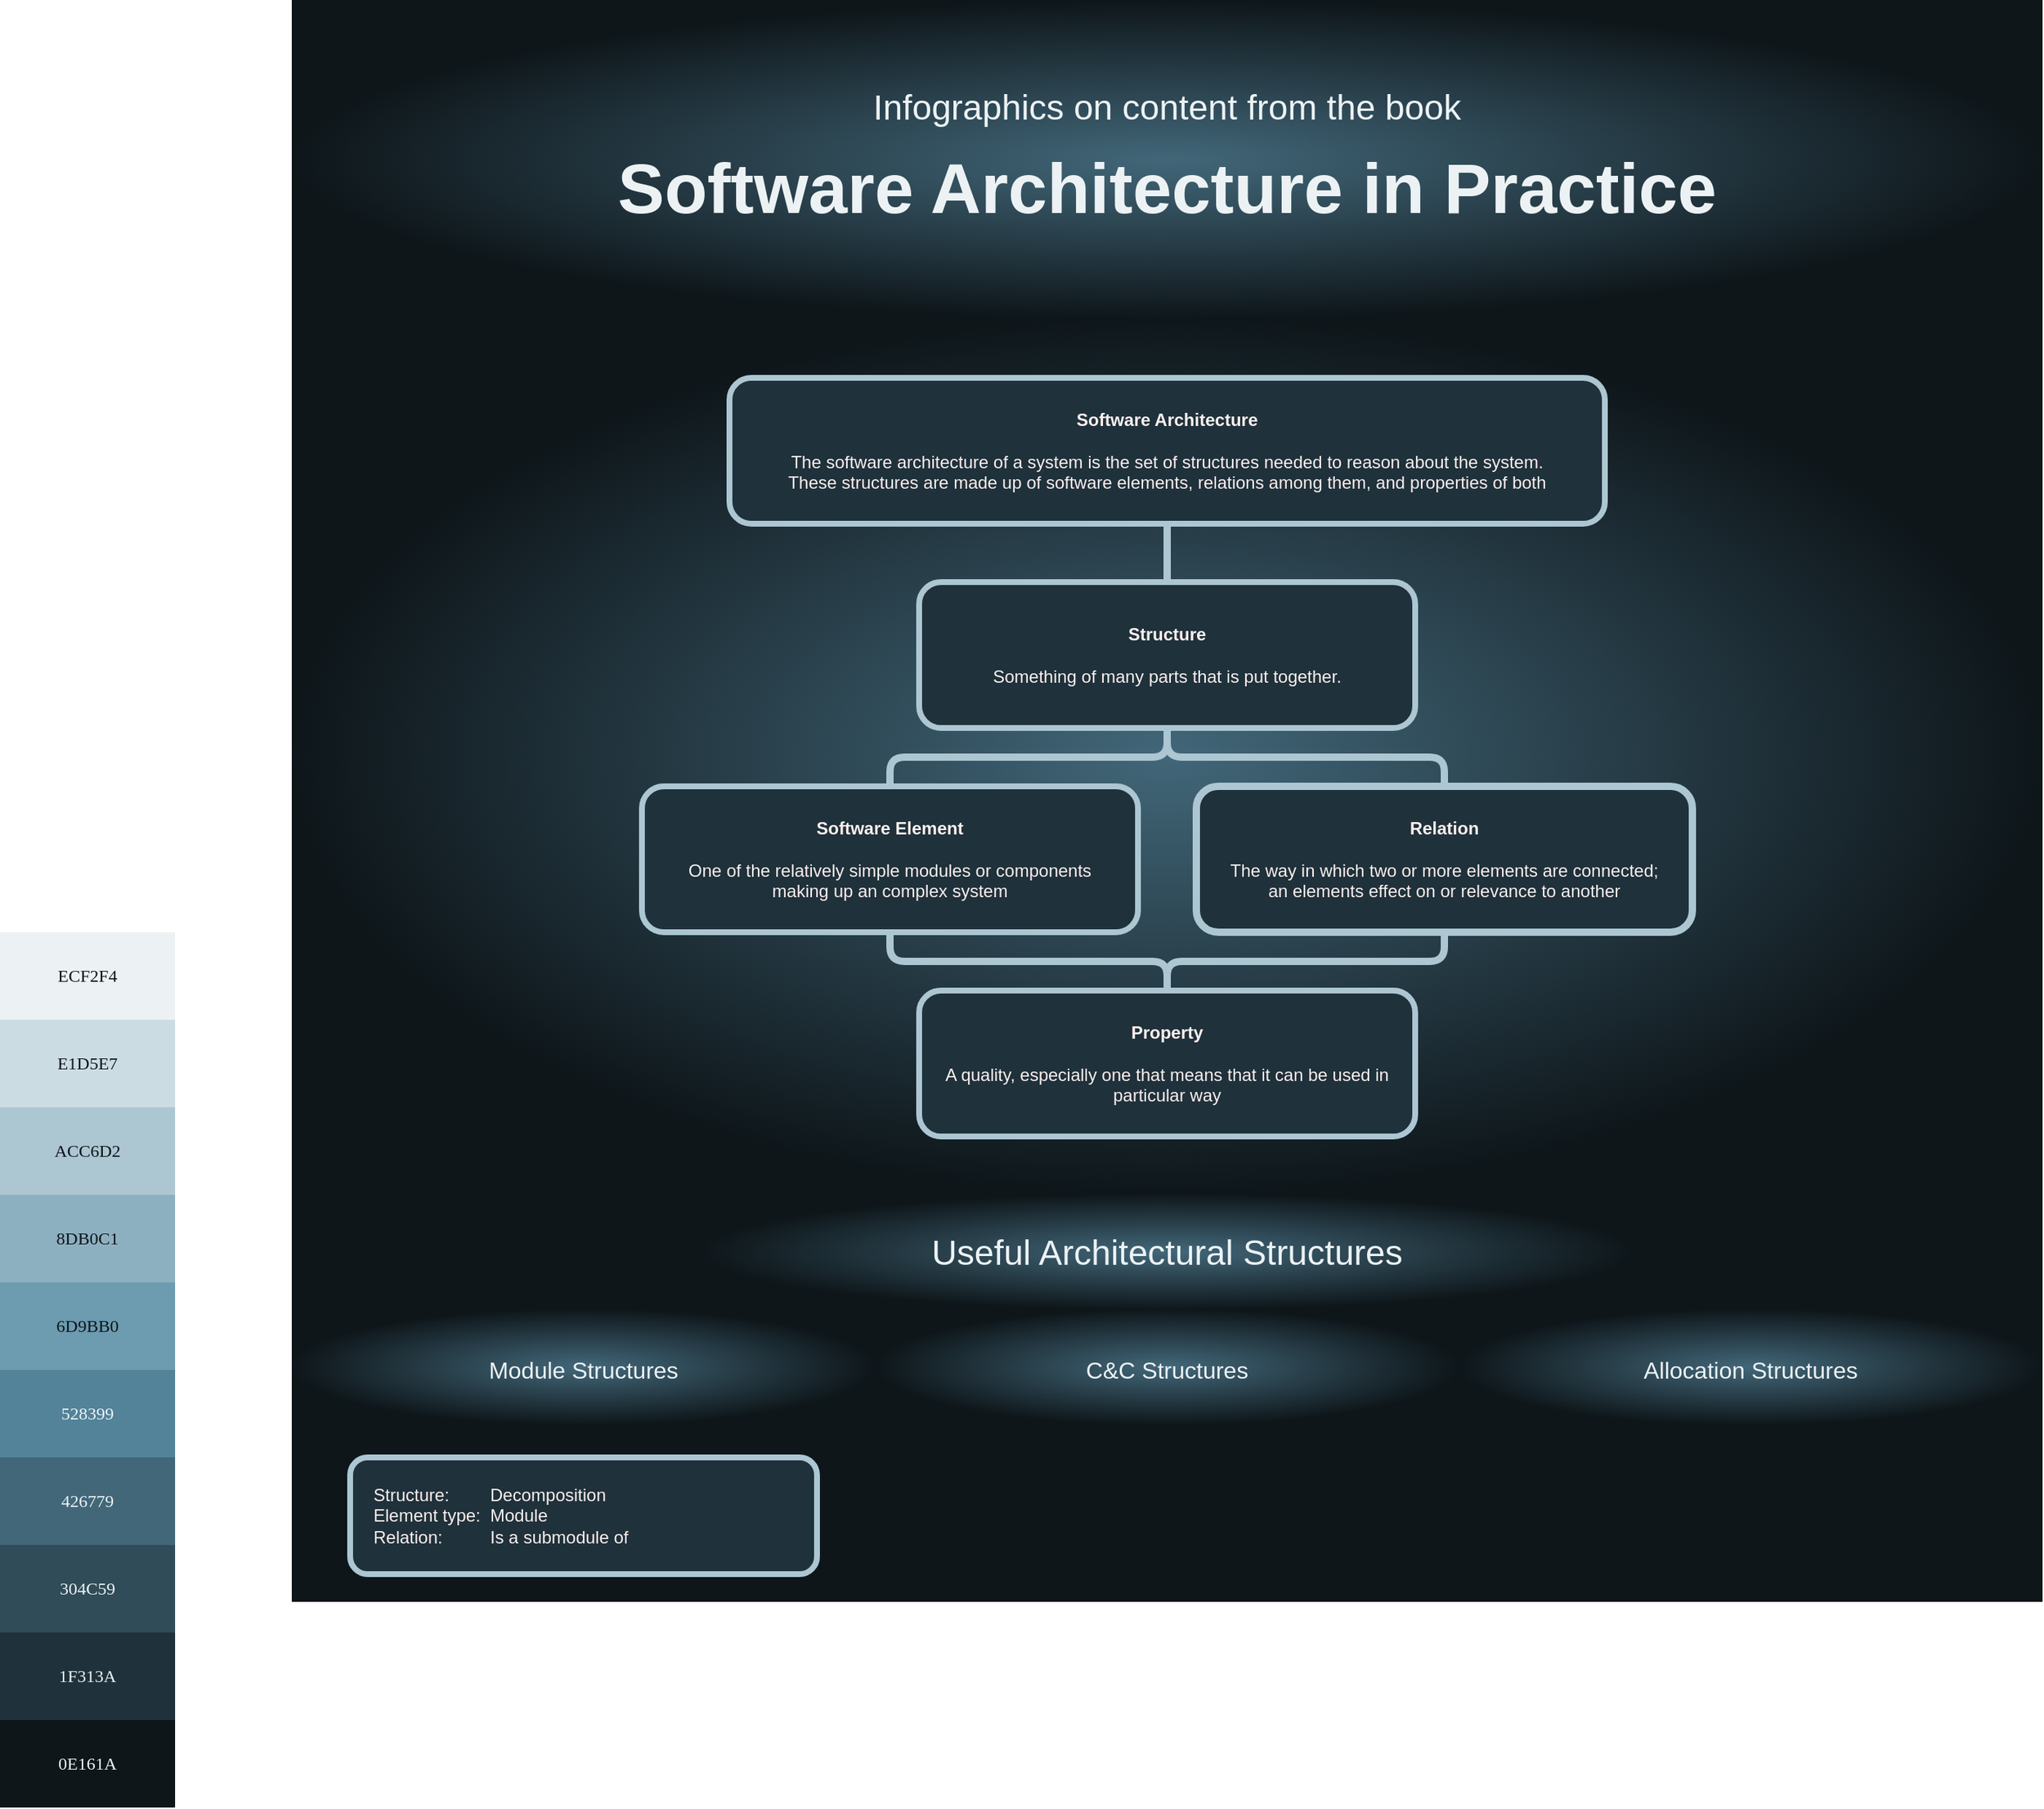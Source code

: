 <mxfile version="20.7.4" type="device" pages="2"><diagram id="Tl8EyKqn9AWBcHzm1Ebz" name="Page-1"><mxGraphModel dx="2698" dy="1508" grid="1" gridSize="10" guides="1" tooltips="1" connect="1" arrows="1" fold="1" page="1" pageScale="1" pageWidth="1200" pageHeight="1920" math="0" shadow="0"><root><mxCell id="0"/><mxCell id="1" parent="0"/><mxCell id="jepFo1zCUj7zO4tO4yCn-14" value="" style="rounded=0;whiteSpace=wrap;html=1;fontSize=24;fillColor=#426779;strokeColor=none;gradientColor=#0e161a;gradientDirection=radial;" parent="1" vertex="1"><mxGeometry y="1" width="1200" height="219" as="geometry"/></mxCell><mxCell id="jepFo1zCUj7zO4tO4yCn-3" value="" style="shape=waypoint;fillStyle=solid;size=6;pointerEvents=1;points=[];fillColor=none;resizable=0;rotatable=0;perimeter=centerPerimeter;snapToPoint=1;fontSize=24;strokeColor=none;rounded=0;" parent="1" vertex="1"><mxGeometry x="60" y="180" width="40" height="40" as="geometry"/></mxCell><mxCell id="WYTg98PxJos3cVmtzzFm-5" value="" style="rounded=0;whiteSpace=wrap;html=1;labelBackgroundColor=#1f313a;fontSize=16;fontColor=#FCEFEF;strokeColor=none;gradientColor=#0e161a;fillColor=#426779;gradientDirection=radial;" parent="1" vertex="1"><mxGeometry y="218" width="1200" height="602" as="geometry"/></mxCell><mxCell id="877aNzt0zall0ifN3jyw-1" value="" style="rounded=0;whiteSpace=wrap;html=1;fontSize=24;fillColor=#426779;strokeColor=none;gradientColor=#0e161a;gradientDirection=radial;" vertex="1" parent="1"><mxGeometry x="280" y="819" width="640" height="80" as="geometry"/></mxCell><mxCell id="877aNzt0zall0ifN3jyw-2" value="" style="group" vertex="1" connectable="0" parent="1"><mxGeometry x="-200" y="640" width="120" height="600" as="geometry"/></mxCell><mxCell id="thmm6vL4xe2Dxw1daNnv-1" value="ECF2F4" style="rounded=0;whiteSpace=wrap;html=1;gradientColor=none;strokeColor=none;fillColor=#ecf2f4;fontFamily=Consolas;fontColor=#0e161a;" parent="877aNzt0zall0ifN3jyw-2" vertex="1"><mxGeometry width="120" height="60" as="geometry"/></mxCell><mxCell id="thmm6vL4xe2Dxw1daNnv-2" value="E1D5E7" style="rounded=0;whiteSpace=wrap;html=1;gradientColor=none;strokeColor=none;fillColor=#CCDCE3;fontFamily=Consolas;fontColor=#0e161a;" parent="877aNzt0zall0ifN3jyw-2" vertex="1"><mxGeometry y="60" width="120" height="60" as="geometry"/></mxCell><mxCell id="thmm6vL4xe2Dxw1daNnv-3" value="ACC6D2" style="rounded=0;whiteSpace=wrap;html=1;gradientColor=none;strokeColor=none;fillColor=#acc6d2;fontFamily=Consolas;fontColor=#0e161a;" parent="877aNzt0zall0ifN3jyw-2" vertex="1"><mxGeometry y="120" width="120" height="60" as="geometry"/></mxCell><mxCell id="thmm6vL4xe2Dxw1daNnv-4" value="8DB0C1" style="rounded=0;whiteSpace=wrap;html=1;gradientColor=none;fillColor=#8db0c1;strokeColor=none;fontFamily=Consolas;fontColor=#0e161a;" parent="877aNzt0zall0ifN3jyw-2" vertex="1"><mxGeometry y="180" width="120" height="60" as="geometry"/></mxCell><mxCell id="thmm6vL4xe2Dxw1daNnv-5" value="6D9BB0" style="rounded=0;whiteSpace=wrap;html=1;gradientColor=none;fillColor=#6d9bb0;strokeColor=none;fontFamily=Consolas;fontColor=#0e161a;" parent="877aNzt0zall0ifN3jyw-2" vertex="1"><mxGeometry y="240" width="120" height="60" as="geometry"/></mxCell><mxCell id="thmm6vL4xe2Dxw1daNnv-6" value="528399" style="rounded=0;whiteSpace=wrap;html=1;gradientColor=none;fillColor=#528399;strokeColor=none;fontFamily=Consolas;fontColor=#ecf2f4;" parent="877aNzt0zall0ifN3jyw-2" vertex="1"><mxGeometry y="300" width="120" height="60" as="geometry"/></mxCell><mxCell id="thmm6vL4xe2Dxw1daNnv-7" value="426779" style="rounded=0;whiteSpace=wrap;html=1;gradientColor=none;fillColor=#426779;strokeColor=none;fontFamily=Consolas;fontColor=#ecf2f4;" parent="877aNzt0zall0ifN3jyw-2" vertex="1"><mxGeometry y="360" width="120" height="60" as="geometry"/></mxCell><mxCell id="thmm6vL4xe2Dxw1daNnv-8" value="304C59" style="rounded=0;whiteSpace=wrap;html=1;gradientColor=none;fillColor=#304c59;strokeColor=none;fontFamily=Consolas;fontColor=#ecf2f4;" parent="877aNzt0zall0ifN3jyw-2" vertex="1"><mxGeometry y="420" width="120" height="60" as="geometry"/></mxCell><mxCell id="thmm6vL4xe2Dxw1daNnv-9" value="1F313A" style="rounded=0;whiteSpace=wrap;html=1;gradientColor=none;strokeColor=none;fillColor=#1f313a;fontFamily=Consolas;fontColor=#ecf2f4;" parent="877aNzt0zall0ifN3jyw-2" vertex="1"><mxGeometry y="480" width="120" height="60" as="geometry"/></mxCell><mxCell id="thmm6vL4xe2Dxw1daNnv-10" value="0E161A" style="rounded=0;whiteSpace=wrap;html=1;gradientColor=none;fillColor=#0e161a;strokeColor=none;fontFamily=Consolas;fontColor=#ecf2f4;" parent="877aNzt0zall0ifN3jyw-2" vertex="1"><mxGeometry y="540" width="120" height="60" as="geometry"/></mxCell><mxCell id="aXpVCr31yxQZLpm4aSnv-3" value="" style="rounded=0;whiteSpace=wrap;html=1;fontSize=24;fillColor=#0e161a;strokeColor=none;gradientColor=none;gradientDirection=radial;" vertex="1" parent="1"><mxGeometry x="920" y="819" width="280" height="80" as="geometry"/></mxCell><mxCell id="aXpVCr31yxQZLpm4aSnv-4" value="" style="rounded=0;whiteSpace=wrap;html=1;fontSize=24;fillColor=#0e161a;strokeColor=none;gradientColor=none;gradientDirection=radial;" vertex="1" parent="1"><mxGeometry y="819" width="280" height="80" as="geometry"/></mxCell><mxCell id="aXpVCr31yxQZLpm4aSnv-6" value="&lt;font style=&quot;font-size: 16px;&quot;&gt;Module Structures&lt;/font&gt;" style="rounded=0;whiteSpace=wrap;html=1;fontSize=24;fillColor=#426779;strokeColor=none;gradientColor=#0e161a;gradientDirection=radial;fontColor=#ECF2F4;" vertex="1" parent="1"><mxGeometry y="898" width="400" height="80" as="geometry"/></mxCell><mxCell id="aXpVCr31yxQZLpm4aSnv-10" value="&lt;font style=&quot;font-size: 16px;&quot;&gt;C&amp;amp;C Structures&lt;/font&gt;" style="rounded=0;whiteSpace=wrap;html=1;fontSize=24;fillColor=#426779;strokeColor=none;gradientColor=#0e161a;gradientDirection=radial;fontColor=#ECF2F4;" vertex="1" parent="1"><mxGeometry x="400" y="898" width="400" height="80" as="geometry"/></mxCell><mxCell id="aXpVCr31yxQZLpm4aSnv-11" value="&lt;font style=&quot;font-size: 16px;&quot;&gt;Allocation Structures&lt;/font&gt;" style="rounded=0;whiteSpace=wrap;html=1;fontSize=24;fillColor=#426779;strokeColor=none;gradientColor=#0e161a;gradientDirection=radial;fontColor=#ECF2F4;" vertex="1" parent="1"><mxGeometry x="800" y="898" width="400" height="80" as="geometry"/></mxCell><mxCell id="aXpVCr31yxQZLpm4aSnv-14" value="" style="rounded=0;whiteSpace=wrap;html=1;fontSize=24;fillColor=#0e161a;strokeColor=none;gradientColor=none;gradientDirection=radial;" vertex="1" parent="1"><mxGeometry y="977" width="1200" height="122" as="geometry"/></mxCell><object label="Content" id="jepFo1zCUj7zO4tO4yCn-15"><mxCell parent="0"/></object><mxCell id="jepFo1zCUj7zO4tO4yCn-17" value="&lt;p style=&quot;line-height: 120%; font-size: 24px;&quot;&gt;Infographics on content from the book&lt;br style=&quot;font-size: 24px;&quot;&gt;&lt;/p&gt;" style="text;html=1;strokeColor=none;fillColor=none;align=center;verticalAlign=middle;whiteSpace=wrap;rounded=0;fontSize=24;fontColor=#ecf2f4;" parent="jepFo1zCUj7zO4tO4yCn-15" vertex="1"><mxGeometry y="40" width="1200" height="70" as="geometry"/></mxCell><mxCell id="jepFo1zCUj7zO4tO4yCn-18" value="&lt;font style=&quot;font-size: 48px;&quot;&gt;&lt;b&gt;Software Architecture in Practice&lt;/b&gt;&lt;/font&gt;" style="text;html=1;strokeColor=none;fillColor=none;align=center;verticalAlign=middle;whiteSpace=wrap;rounded=0;fontSize=16;fontColor=#ecf2f4;" parent="jepFo1zCUj7zO4tO4yCn-15" vertex="1"><mxGeometry y="100" width="1200" height="60" as="geometry"/></mxCell><mxCell id="thmm6vL4xe2Dxw1daNnv-11" value="&lt;font color=&quot;#fcefef&quot;&gt;&lt;b&gt;Property&lt;/b&gt;&lt;br&gt;&lt;br&gt;A quality, especially one that means that it can be used in particular way&lt;br&gt;&lt;/font&gt;" style="rounded=1;whiteSpace=wrap;html=1;labelBackgroundColor=#1f313a;fontColor=#ecf2f4;fillColor=#1f313a;strokeColor=#acc6d2;strokeWidth=4;spacing=16;" parent="jepFo1zCUj7zO4tO4yCn-15" vertex="1"><mxGeometry x="430" y="680" width="340" height="100" as="geometry"/></mxCell><mxCell id="thmm6vL4xe2Dxw1daNnv-17" style="edgeStyle=orthogonalEdgeStyle;rounded=1;orthogonalLoop=1;jettySize=auto;html=1;exitX=0.5;exitY=1;exitDx=0;exitDy=0;entryX=0.5;entryY=0;entryDx=0;entryDy=0;strokeColor=#acc6d2;strokeWidth=5;fontSize=12;fontColor=#acc6d2;endArrow=none;endFill=0;" parent="jepFo1zCUj7zO4tO4yCn-15" source="thmm6vL4xe2Dxw1daNnv-12" target="thmm6vL4xe2Dxw1daNnv-11" edge="1"><mxGeometry relative="1" as="geometry"/></mxCell><mxCell id="thmm6vL4xe2Dxw1daNnv-12" value="&lt;font color=&quot;#fcefef&quot;&gt;&lt;b&gt;Software Element&lt;/b&gt;&lt;br&gt;&lt;br&gt;One of the relatively simple modules or components making up an complex system&lt;br&gt;&lt;/font&gt;" style="rounded=1;whiteSpace=wrap;html=1;labelBackgroundColor=#1f313a;fontColor=#ecf2f4;fillColor=#1f313a;strokeColor=#acc6d2;strokeWidth=4;spacing=16;" parent="jepFo1zCUj7zO4tO4yCn-15" vertex="1"><mxGeometry x="240" y="540" width="340" height="100" as="geometry"/></mxCell><mxCell id="thmm6vL4xe2Dxw1daNnv-18" style="edgeStyle=orthogonalEdgeStyle;rounded=1;orthogonalLoop=1;jettySize=auto;html=1;exitX=0.5;exitY=1;exitDx=0;exitDy=0;strokeColor=#acc6d2;strokeWidth=5;fontSize=12;fontColor=#acc6d2;endArrow=none;endFill=0;entryX=0.5;entryY=0;entryDx=0;entryDy=0;" parent="jepFo1zCUj7zO4tO4yCn-15" source="thmm6vL4xe2Dxw1daNnv-13" target="thmm6vL4xe2Dxw1daNnv-11" edge="1"><mxGeometry relative="1" as="geometry"><mxPoint x="600" y="610" as="targetPoint"/></mxGeometry></mxCell><mxCell id="thmm6vL4xe2Dxw1daNnv-13" value="&lt;font color=&quot;#fcefef&quot;&gt;&lt;b&gt;Relation&lt;/b&gt;&lt;br&gt;&lt;br&gt;The way in which two or more elements are connected; an elements effect on or relevance to another&lt;br&gt;&lt;/font&gt;" style="rounded=1;whiteSpace=wrap;html=1;labelBackgroundColor=#1f313a;fontColor=#ecf2f4;fillColor=#1f313a;strokeColor=#acc6d2;strokeWidth=5;spacing=16;" parent="jepFo1zCUj7zO4tO4yCn-15" vertex="1"><mxGeometry x="620" y="540" width="340" height="100" as="geometry"/></mxCell><mxCell id="thmm6vL4xe2Dxw1daNnv-15" style="edgeStyle=orthogonalEdgeStyle;rounded=1;orthogonalLoop=1;jettySize=auto;html=1;exitX=0.5;exitY=1;exitDx=0;exitDy=0;fontSize=12;fontColor=#acc6d2;entryX=0.5;entryY=0;entryDx=0;entryDy=0;strokeWidth=5;endArrow=none;endFill=0;strokeColor=#acc6d2;" parent="jepFo1zCUj7zO4tO4yCn-15" source="S3n8LBZOr_PDo-_3qlgw-3" target="thmm6vL4xe2Dxw1daNnv-12" edge="1"><mxGeometry relative="1" as="geometry"/></mxCell><mxCell id="thmm6vL4xe2Dxw1daNnv-16" style="edgeStyle=orthogonalEdgeStyle;rounded=1;orthogonalLoop=1;jettySize=auto;html=1;exitX=0.5;exitY=1;exitDx=0;exitDy=0;entryX=0.5;entryY=0;entryDx=0;entryDy=0;fontSize=12;fontColor=#acc6d2;endArrow=none;endFill=0;strokeWidth=5;strokeColor=#acc6d2;" parent="jepFo1zCUj7zO4tO4yCn-15" source="S3n8LBZOr_PDo-_3qlgw-3" target="thmm6vL4xe2Dxw1daNnv-13" edge="1"><mxGeometry relative="1" as="geometry"/></mxCell><mxCell id="S3n8LBZOr_PDo-_3qlgw-4" style="edgeStyle=orthogonalEdgeStyle;rounded=0;orthogonalLoop=1;jettySize=auto;html=1;exitX=0.5;exitY=1;exitDx=0;exitDy=0;entryX=0.5;entryY=0;entryDx=0;entryDy=0;startArrow=none;startFill=0;endArrow=none;endFill=0;strokeColor=#acc6d2;strokeWidth=5;" parent="jepFo1zCUj7zO4tO4yCn-15" source="thmm6vL4xe2Dxw1daNnv-14" target="S3n8LBZOr_PDo-_3qlgw-3" edge="1"><mxGeometry relative="1" as="geometry"/></mxCell><mxCell id="thmm6vL4xe2Dxw1daNnv-14" value="&lt;font color=&quot;#fcefef&quot;&gt;&lt;b&gt;Software Architecture&lt;/b&gt;&lt;br&gt;&lt;br&gt;The software architecture of a system is the set of structures needed to reason about the system.&lt;br&gt;These structures are made up of software elements, relations among them, and properties of both&lt;br&gt;&lt;/font&gt;" style="rounded=1;whiteSpace=wrap;html=1;labelBackgroundColor=#1f313a;fontColor=#ecf2f4;fillColor=#1f313a;strokeColor=#acc6d2;strokeWidth=4;spacing=17;" parent="jepFo1zCUj7zO4tO4yCn-15" vertex="1"><mxGeometry x="300" y="260" width="600" height="100" as="geometry"/></mxCell><mxCell id="S3n8LBZOr_PDo-_3qlgw-3" value="&lt;font color=&quot;#fcefef&quot;&gt;&lt;b&gt;Structure&lt;/b&gt;&lt;br&gt;&lt;br&gt;Something of many parts that is put together.&lt;br&gt;&lt;/font&gt;" style="rounded=1;whiteSpace=wrap;html=1;labelBackgroundColor=#1f313a;fontColor=#ecf2f4;fillColor=#1f313a;strokeColor=#acc6d2;strokeWidth=4;spacing=16;" parent="jepFo1zCUj7zO4tO4yCn-15" vertex="1"><mxGeometry x="430" y="400" width="340" height="100" as="geometry"/></mxCell><mxCell id="877aNzt0zall0ifN3jyw-4" value="&lt;span style=&quot;font-size: 24px;&quot;&gt;Useful Architectural Structures&lt;/span&gt;" style="text;html=1;strokeColor=none;fillColor=none;align=center;verticalAlign=middle;whiteSpace=wrap;rounded=0;fontSize=16;fontColor=#ecf2f4;" vertex="1" parent="jepFo1zCUj7zO4tO4yCn-15"><mxGeometry x="280" y="840" width="640" height="40" as="geometry"/></mxCell><mxCell id="aXpVCr31yxQZLpm4aSnv-13" value="&lt;div style=&quot;&quot;&gt;&lt;span style=&quot;color: rgb(252, 239, 239);&quot;&gt;Structure:&lt;span style=&quot;white-space: pre;&quot;&gt;&#9;&lt;/span&gt;Decomposition&lt;/span&gt;&lt;/div&gt;&lt;div style=&quot;&quot;&gt;&lt;span style=&quot;color: rgb(252, 239, 239);&quot;&gt;Element type:&lt;span style=&quot;white-space: pre;&quot;&gt;&#9;&lt;/span&gt;Module&lt;/span&gt;&lt;/div&gt;&lt;div style=&quot;&quot;&gt;&lt;span style=&quot;color: rgb(252, 239, 239);&quot;&gt;Relation:&lt;span style=&quot;white-space: pre;&quot;&gt;&#9;&lt;/span&gt;&lt;span style=&quot;white-space: pre;&quot;&gt;&#9;&lt;/span&gt;Is a submodule of&lt;/span&gt;&lt;/div&gt;" style="rounded=1;whiteSpace=wrap;html=1;labelBackgroundColor=#1f313a;fontColor=#ecf2f4;fillColor=#1f313a;strokeColor=#acc6d2;strokeWidth=4;spacing=16;align=left;" vertex="1" parent="jepFo1zCUj7zO4tO4yCn-15"><mxGeometry x="40" y="1000" width="320" height="80" as="geometry"/></mxCell></root></mxGraphModel></diagram><diagram id="ufrFsp8TVL_b8MxQEaKh" name="Colors"><mxGraphModel dx="1336" dy="844" grid="1" gridSize="10" guides="1" tooltips="1" connect="1" arrows="1" fold="1" page="1" pageScale="1" pageWidth="1200" pageHeight="1920" math="0" shadow="0"><root><mxCell id="0"/><mxCell id="1" parent="0"/><mxCell id="hzxSQwfrp_u7JYMwZUhb-1" value="ECF2F4" style="rounded=0;whiteSpace=wrap;html=1;gradientColor=none;strokeColor=none;fillColor=#ecf2f4;fontFamily=Consolas;fontColor=#0e161a;" parent="1" vertex="1"><mxGeometry x="240" y="320" width="120" height="60" as="geometry"/></mxCell><mxCell id="hzxSQwfrp_u7JYMwZUhb-2" value="E1D5E7" style="rounded=0;whiteSpace=wrap;html=1;gradientColor=none;strokeColor=none;fillColor=#CCDCE3;fontFamily=Consolas;fontColor=#0e161a;" parent="1" vertex="1"><mxGeometry x="240" y="380" width="120" height="60" as="geometry"/></mxCell><mxCell id="hzxSQwfrp_u7JYMwZUhb-3" value="ACC6D2" style="rounded=0;whiteSpace=wrap;html=1;gradientColor=none;strokeColor=none;fillColor=#acc6d2;fontFamily=Consolas;fontColor=#0e161a;" parent="1" vertex="1"><mxGeometry x="240" y="440" width="120" height="60" as="geometry"/></mxCell><mxCell id="hzxSQwfrp_u7JYMwZUhb-4" value="8DB0C1" style="rounded=0;whiteSpace=wrap;html=1;gradientColor=none;fillColor=#8db0c1;strokeColor=none;fontFamily=Consolas;fontColor=#0e161a;" parent="1" vertex="1"><mxGeometry x="240" y="500" width="120" height="60" as="geometry"/></mxCell><mxCell id="hzxSQwfrp_u7JYMwZUhb-5" value="6D9BB0" style="rounded=0;whiteSpace=wrap;html=1;gradientColor=none;fillColor=#6d9bb0;strokeColor=none;fontFamily=Consolas;fontColor=#0e161a;" parent="1" vertex="1"><mxGeometry x="240" y="560" width="120" height="60" as="geometry"/></mxCell><mxCell id="hzxSQwfrp_u7JYMwZUhb-6" value="528399" style="rounded=0;whiteSpace=wrap;html=1;gradientColor=none;fillColor=#528399;strokeColor=none;fontFamily=Consolas;fontColor=#ecf2f4;" parent="1" vertex="1"><mxGeometry x="240" y="620" width="120" height="60" as="geometry"/></mxCell><mxCell id="hzxSQwfrp_u7JYMwZUhb-7" value="426779" style="rounded=0;whiteSpace=wrap;html=1;gradientColor=none;fillColor=#426779;strokeColor=none;fontFamily=Consolas;fontColor=#ecf2f4;" parent="1" vertex="1"><mxGeometry x="240" y="680" width="120" height="60" as="geometry"/></mxCell><mxCell id="hzxSQwfrp_u7JYMwZUhb-8" value="304C59" style="rounded=0;whiteSpace=wrap;html=1;gradientColor=none;fillColor=#304c59;strokeColor=none;fontFamily=Consolas;fontColor=#ecf2f4;" parent="1" vertex="1"><mxGeometry x="240" y="740" width="120" height="60" as="geometry"/></mxCell><mxCell id="hzxSQwfrp_u7JYMwZUhb-9" value="1F313A" style="rounded=0;whiteSpace=wrap;html=1;gradientColor=none;strokeColor=none;fillColor=#1f313a;fontFamily=Consolas;fontColor=#ecf2f4;" parent="1" vertex="1"><mxGeometry x="240" y="800" width="120" height="60" as="geometry"/></mxCell><mxCell id="hzxSQwfrp_u7JYMwZUhb-10" value="0E161A" style="rounded=0;whiteSpace=wrap;html=1;gradientColor=none;fillColor=#0e161a;strokeColor=none;fontFamily=Consolas;fontColor=#ecf2f4;" parent="1" vertex="1"><mxGeometry x="240" y="860" width="120" height="60" as="geometry"/></mxCell></root></mxGraphModel></diagram></mxfile>